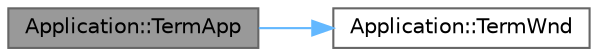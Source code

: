 digraph "Application::TermApp"
{
 // LATEX_PDF_SIZE
  bgcolor="transparent";
  edge [fontname=Helvetica,fontsize=10,labelfontname=Helvetica,labelfontsize=10];
  node [fontname=Helvetica,fontsize=10,shape=box,height=0.2,width=0.4];
  rankdir="LR";
  Node1 [id="Node000001",label="Application::TermApp",height=0.2,width=0.4,color="gray40", fillcolor="grey60", style="filled", fontcolor="black",tooltip="アプリケーションの終了処理を行います。"];
  Node1 -> Node2 [id="edge1_Node000001_Node000002",color="steelblue1",style="solid",tooltip=" "];
  Node2 [id="Node000002",label="Application::TermWnd",height=0.2,width=0.4,color="grey40", fillcolor="white", style="filled",URL="$class_application.html#ac07d668d2b7aca47e0ab7c4437ec7fdd",tooltip="ウィンドウの終了処理を行います。"];
}
